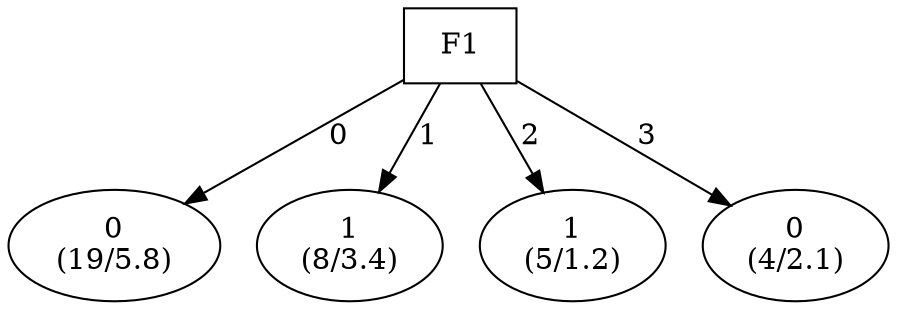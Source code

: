 digraph YaDT {
n0 [ shape=box, label="F1\n"]
n0 -> n1 [label="0"]
n1 [ shape=ellipse, label="0\n(19/5.8)"]
n0 -> n2 [label="1"]
n2 [ shape=ellipse, label="1\n(8/3.4)"]
n0 -> n3 [label="2"]
n3 [ shape=ellipse, label="1\n(5/1.2)"]
n0 -> n4 [label="3"]
n4 [ shape=ellipse, label="0\n(4/2.1)"]
}
